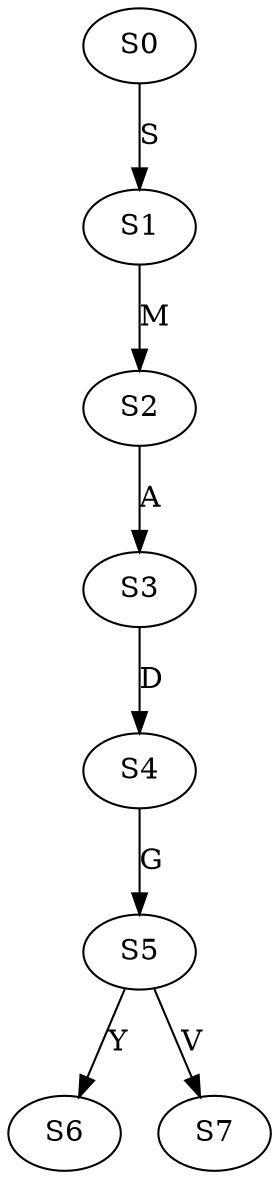 strict digraph  {
	S0 -> S1 [ label = S ];
	S1 -> S2 [ label = M ];
	S2 -> S3 [ label = A ];
	S3 -> S4 [ label = D ];
	S4 -> S5 [ label = G ];
	S5 -> S6 [ label = Y ];
	S5 -> S7 [ label = V ];
}
